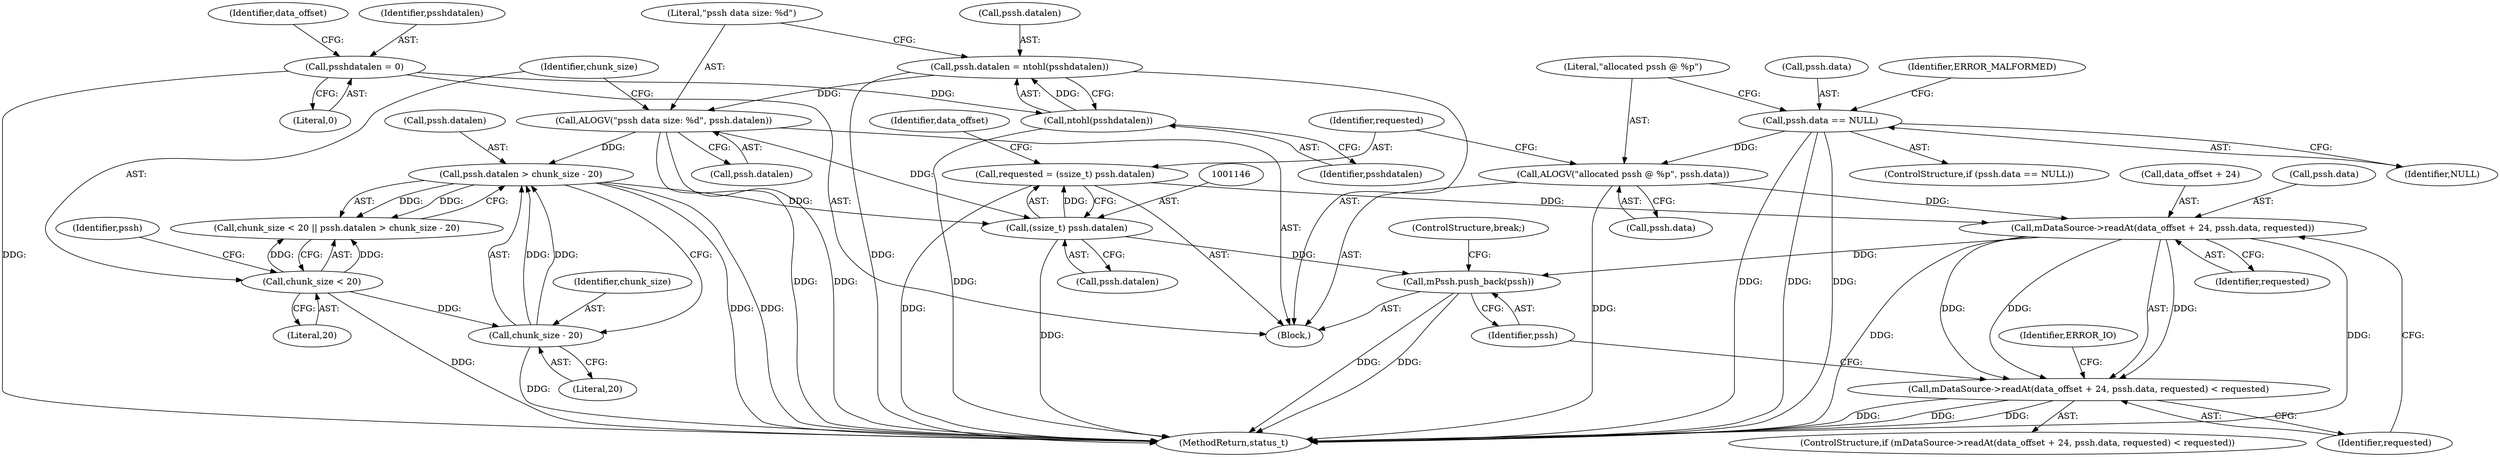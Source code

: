 digraph "0_Android_f81038006b4c59a5a148dcad887371206033c28f_2@API" {
"1001152" [label="(Call,mDataSource->readAt(data_offset + 24, pssh.data, requested))"];
"1001137" [label="(Call,ALOGV(\"allocated pssh @ %p\", pssh.data))"];
"1001129" [label="(Call,pssh.data == NULL)"];
"1001143" [label="(Call,requested = (ssize_t) pssh.datalen)"];
"1001145" [label="(Call,(ssize_t) pssh.datalen)"];
"1001101" [label="(Call,ALOGV(\"pssh data size: %d\", pssh.datalen))"];
"1001095" [label="(Call,pssh.datalen = ntohl(psshdatalen))"];
"1001099" [label="(Call,ntohl(psshdatalen))"];
"1001079" [label="(Call,psshdatalen = 0)"];
"1001111" [label="(Call,pssh.datalen > chunk_size - 20)"];
"1001115" [label="(Call,chunk_size - 20)"];
"1001108" [label="(Call,chunk_size < 20)"];
"1001151" [label="(Call,mDataSource->readAt(data_offset + 24, pssh.data, requested) < requested)"];
"1001164" [label="(Call,mPssh.push_back(pssh))"];
"1001150" [label="(ControlStructure,if (mDataSource->readAt(data_offset + 24, pssh.data, requested) < requested))"];
"1001130" [label="(Call,pssh.data)"];
"1001100" [label="(Identifier,psshdatalen)"];
"1001156" [label="(Call,pssh.data)"];
"1001164" [label="(Call,mPssh.push_back(pssh))"];
"1001081" [label="(Literal,0)"];
"1001109" [label="(Identifier,chunk_size)"];
"1001152" [label="(Call,mDataSource->readAt(data_offset + 24, pssh.data, requested))"];
"1001166" [label="(ControlStructure,break;)"];
"1003289" [label="(MethodReturn,status_t)"];
"1001145" [label="(Call,(ssize_t) pssh.datalen)"];
"1001116" [label="(Identifier,chunk_size)"];
"1001165" [label="(Identifier,pssh)"];
"1001103" [label="(Call,pssh.datalen)"];
"1001151" [label="(Call,mDataSource->readAt(data_offset + 24, pssh.data, requested) < requested)"];
"1001107" [label="(Call,chunk_size < 20 || pssh.datalen > chunk_size - 20)"];
"1001080" [label="(Identifier,psshdatalen)"];
"1001101" [label="(Call,ALOGV(\"pssh data size: %d\", pssh.datalen))"];
"1001117" [label="(Literal,20)"];
"1001143" [label="(Call,requested = (ssize_t) pssh.datalen)"];
"1001153" [label="(Call,data_offset + 24)"];
"1001129" [label="(Call,pssh.data == NULL)"];
"1001110" [label="(Literal,20)"];
"1001144" [label="(Identifier,requested)"];
"1001057" [label="(Block,)"];
"1001154" [label="(Identifier,data_offset)"];
"1001111" [label="(Call,pssh.datalen > chunk_size - 20)"];
"1001079" [label="(Call,psshdatalen = 0)"];
"1001163" [label="(Identifier,ERROR_IO)"];
"1001095" [label="(Call,pssh.datalen = ntohl(psshdatalen))"];
"1001147" [label="(Call,pssh.datalen)"];
"1001112" [label="(Call,pssh.datalen)"];
"1001096" [label="(Call,pssh.datalen)"];
"1001159" [label="(Identifier,requested)"];
"1001113" [label="(Identifier,pssh)"];
"1001160" [label="(Identifier,requested)"];
"1001139" [label="(Call,pssh.data)"];
"1001099" [label="(Call,ntohl(psshdatalen))"];
"1001136" [label="(Identifier,ERROR_MALFORMED)"];
"1001128" [label="(ControlStructure,if (pssh.data == NULL))"];
"1001137" [label="(Call,ALOGV(\"allocated pssh @ %p\", pssh.data))"];
"1001086" [label="(Identifier,data_offset)"];
"1001115" [label="(Call,chunk_size - 20)"];
"1001138" [label="(Literal,\"allocated pssh @ %p\")"];
"1001108" [label="(Call,chunk_size < 20)"];
"1001133" [label="(Identifier,NULL)"];
"1001102" [label="(Literal,\"pssh data size: %d\")"];
"1001152" -> "1001151"  [label="AST: "];
"1001152" -> "1001159"  [label="CFG: "];
"1001153" -> "1001152"  [label="AST: "];
"1001156" -> "1001152"  [label="AST: "];
"1001159" -> "1001152"  [label="AST: "];
"1001160" -> "1001152"  [label="CFG: "];
"1001152" -> "1003289"  [label="DDG: "];
"1001152" -> "1003289"  [label="DDG: "];
"1001152" -> "1001151"  [label="DDG: "];
"1001152" -> "1001151"  [label="DDG: "];
"1001152" -> "1001151"  [label="DDG: "];
"1001137" -> "1001152"  [label="DDG: "];
"1001143" -> "1001152"  [label="DDG: "];
"1001152" -> "1001164"  [label="DDG: "];
"1001137" -> "1001057"  [label="AST: "];
"1001137" -> "1001139"  [label="CFG: "];
"1001138" -> "1001137"  [label="AST: "];
"1001139" -> "1001137"  [label="AST: "];
"1001144" -> "1001137"  [label="CFG: "];
"1001137" -> "1003289"  [label="DDG: "];
"1001129" -> "1001137"  [label="DDG: "];
"1001129" -> "1001128"  [label="AST: "];
"1001129" -> "1001133"  [label="CFG: "];
"1001130" -> "1001129"  [label="AST: "];
"1001133" -> "1001129"  [label="AST: "];
"1001136" -> "1001129"  [label="CFG: "];
"1001138" -> "1001129"  [label="CFG: "];
"1001129" -> "1003289"  [label="DDG: "];
"1001129" -> "1003289"  [label="DDG: "];
"1001129" -> "1003289"  [label="DDG: "];
"1001143" -> "1001057"  [label="AST: "];
"1001143" -> "1001145"  [label="CFG: "];
"1001144" -> "1001143"  [label="AST: "];
"1001145" -> "1001143"  [label="AST: "];
"1001154" -> "1001143"  [label="CFG: "];
"1001143" -> "1003289"  [label="DDG: "];
"1001145" -> "1001143"  [label="DDG: "];
"1001145" -> "1001147"  [label="CFG: "];
"1001146" -> "1001145"  [label="AST: "];
"1001147" -> "1001145"  [label="AST: "];
"1001145" -> "1003289"  [label="DDG: "];
"1001101" -> "1001145"  [label="DDG: "];
"1001111" -> "1001145"  [label="DDG: "];
"1001145" -> "1001164"  [label="DDG: "];
"1001101" -> "1001057"  [label="AST: "];
"1001101" -> "1001103"  [label="CFG: "];
"1001102" -> "1001101"  [label="AST: "];
"1001103" -> "1001101"  [label="AST: "];
"1001109" -> "1001101"  [label="CFG: "];
"1001101" -> "1003289"  [label="DDG: "];
"1001101" -> "1003289"  [label="DDG: "];
"1001095" -> "1001101"  [label="DDG: "];
"1001101" -> "1001111"  [label="DDG: "];
"1001095" -> "1001057"  [label="AST: "];
"1001095" -> "1001099"  [label="CFG: "];
"1001096" -> "1001095"  [label="AST: "];
"1001099" -> "1001095"  [label="AST: "];
"1001102" -> "1001095"  [label="CFG: "];
"1001095" -> "1003289"  [label="DDG: "];
"1001099" -> "1001095"  [label="DDG: "];
"1001099" -> "1001100"  [label="CFG: "];
"1001100" -> "1001099"  [label="AST: "];
"1001099" -> "1003289"  [label="DDG: "];
"1001079" -> "1001099"  [label="DDG: "];
"1001079" -> "1001057"  [label="AST: "];
"1001079" -> "1001081"  [label="CFG: "];
"1001080" -> "1001079"  [label="AST: "];
"1001081" -> "1001079"  [label="AST: "];
"1001086" -> "1001079"  [label="CFG: "];
"1001079" -> "1003289"  [label="DDG: "];
"1001111" -> "1001107"  [label="AST: "];
"1001111" -> "1001115"  [label="CFG: "];
"1001112" -> "1001111"  [label="AST: "];
"1001115" -> "1001111"  [label="AST: "];
"1001107" -> "1001111"  [label="CFG: "];
"1001111" -> "1003289"  [label="DDG: "];
"1001111" -> "1003289"  [label="DDG: "];
"1001111" -> "1001107"  [label="DDG: "];
"1001111" -> "1001107"  [label="DDG: "];
"1001115" -> "1001111"  [label="DDG: "];
"1001115" -> "1001111"  [label="DDG: "];
"1001115" -> "1001117"  [label="CFG: "];
"1001116" -> "1001115"  [label="AST: "];
"1001117" -> "1001115"  [label="AST: "];
"1001115" -> "1003289"  [label="DDG: "];
"1001108" -> "1001115"  [label="DDG: "];
"1001108" -> "1001107"  [label="AST: "];
"1001108" -> "1001110"  [label="CFG: "];
"1001109" -> "1001108"  [label="AST: "];
"1001110" -> "1001108"  [label="AST: "];
"1001113" -> "1001108"  [label="CFG: "];
"1001107" -> "1001108"  [label="CFG: "];
"1001108" -> "1003289"  [label="DDG: "];
"1001108" -> "1001107"  [label="DDG: "];
"1001108" -> "1001107"  [label="DDG: "];
"1001151" -> "1001150"  [label="AST: "];
"1001151" -> "1001160"  [label="CFG: "];
"1001160" -> "1001151"  [label="AST: "];
"1001163" -> "1001151"  [label="CFG: "];
"1001165" -> "1001151"  [label="CFG: "];
"1001151" -> "1003289"  [label="DDG: "];
"1001151" -> "1003289"  [label="DDG: "];
"1001151" -> "1003289"  [label="DDG: "];
"1001164" -> "1001057"  [label="AST: "];
"1001164" -> "1001165"  [label="CFG: "];
"1001165" -> "1001164"  [label="AST: "];
"1001166" -> "1001164"  [label="CFG: "];
"1001164" -> "1003289"  [label="DDG: "];
"1001164" -> "1003289"  [label="DDG: "];
}
